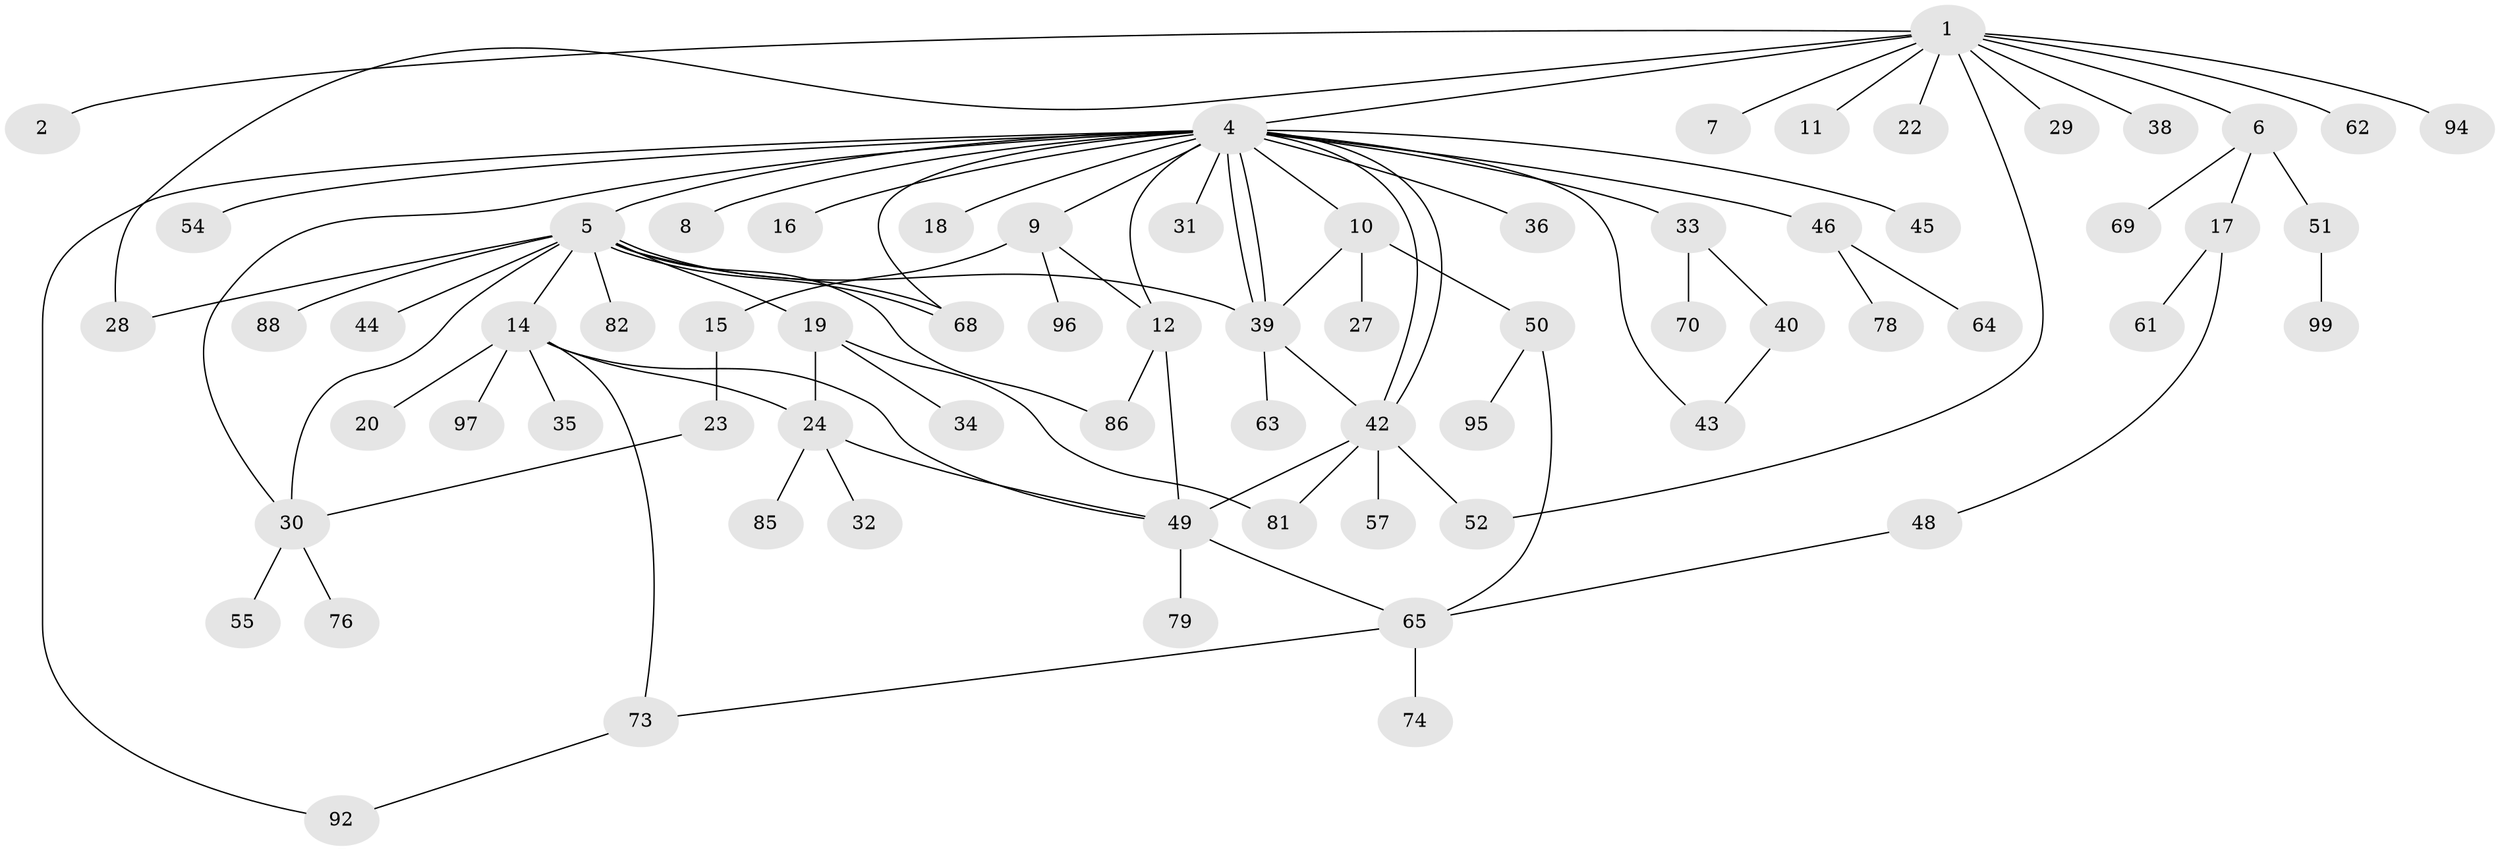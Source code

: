 // original degree distribution, {12: 0.01, 2: 0.19, 1: 0.53, 21: 0.01, 13: 0.01, 5: 0.05, 4: 0.05, 3: 0.11, 8: 0.02, 7: 0.01, 6: 0.01}
// Generated by graph-tools (version 1.1) at 2025/11/02/21/25 10:11:09]
// undirected, 71 vertices, 93 edges
graph export_dot {
graph [start="1"]
  node [color=gray90,style=filled];
  1 [super="+21"];
  2 [super="+3"];
  4 [super="+13"];
  5 [super="+87"];
  6 [super="+66"];
  7;
  8;
  9 [super="+53"];
  10 [super="+25"];
  11 [super="+93"];
  12;
  14 [super="+67"];
  15 [super="+58"];
  16;
  17;
  18;
  19 [super="+26"];
  20;
  22 [super="+56"];
  23 [super="+71"];
  24 [super="+47"];
  27;
  28;
  29 [super="+60"];
  30 [super="+41"];
  31;
  32;
  33 [super="+91"];
  34 [super="+37"];
  35;
  36;
  38;
  39 [super="+75"];
  40;
  42 [super="+77"];
  43;
  44 [super="+80"];
  45;
  46 [super="+89"];
  48;
  49 [super="+59"];
  50 [super="+84"];
  51 [super="+90"];
  52 [super="+72"];
  54;
  55;
  57;
  61;
  62;
  63;
  64;
  65 [super="+83"];
  68;
  69;
  70;
  73;
  74;
  76;
  78;
  79;
  81 [super="+100"];
  82;
  85;
  86;
  88 [super="+98"];
  92;
  94;
  95;
  96;
  97;
  99;
  1 -- 2;
  1 -- 4;
  1 -- 6;
  1 -- 7;
  1 -- 11;
  1 -- 22;
  1 -- 28;
  1 -- 29;
  1 -- 52;
  1 -- 62;
  1 -- 94;
  1 -- 38;
  4 -- 5;
  4 -- 8;
  4 -- 9;
  4 -- 10;
  4 -- 16;
  4 -- 18;
  4 -- 30;
  4 -- 31;
  4 -- 33;
  4 -- 36;
  4 -- 39;
  4 -- 39;
  4 -- 42;
  4 -- 42;
  4 -- 43;
  4 -- 45;
  4 -- 46;
  4 -- 54;
  4 -- 92;
  4 -- 12;
  4 -- 68;
  5 -- 14;
  5 -- 19;
  5 -- 28;
  5 -- 30;
  5 -- 39;
  5 -- 44;
  5 -- 68;
  5 -- 68;
  5 -- 82;
  5 -- 86;
  5 -- 88;
  6 -- 17;
  6 -- 51;
  6 -- 69;
  9 -- 12;
  9 -- 15;
  9 -- 96;
  10 -- 27;
  10 -- 39;
  10 -- 50;
  12 -- 49;
  12 -- 86;
  14 -- 20;
  14 -- 24;
  14 -- 35;
  14 -- 49;
  14 -- 73;
  14 -- 97;
  15 -- 23;
  17 -- 48;
  17 -- 61;
  19 -- 81;
  19 -- 34;
  19 -- 24;
  23 -- 30;
  24 -- 32;
  24 -- 49;
  24 -- 85;
  30 -- 55;
  30 -- 76;
  33 -- 40;
  33 -- 70;
  39 -- 42;
  39 -- 63;
  40 -- 43;
  42 -- 49;
  42 -- 52;
  42 -- 57;
  42 -- 81;
  46 -- 64;
  46 -- 78;
  48 -- 65;
  49 -- 65;
  49 -- 79;
  50 -- 95;
  50 -- 65;
  51 -- 99;
  65 -- 73;
  65 -- 74;
  73 -- 92;
}
